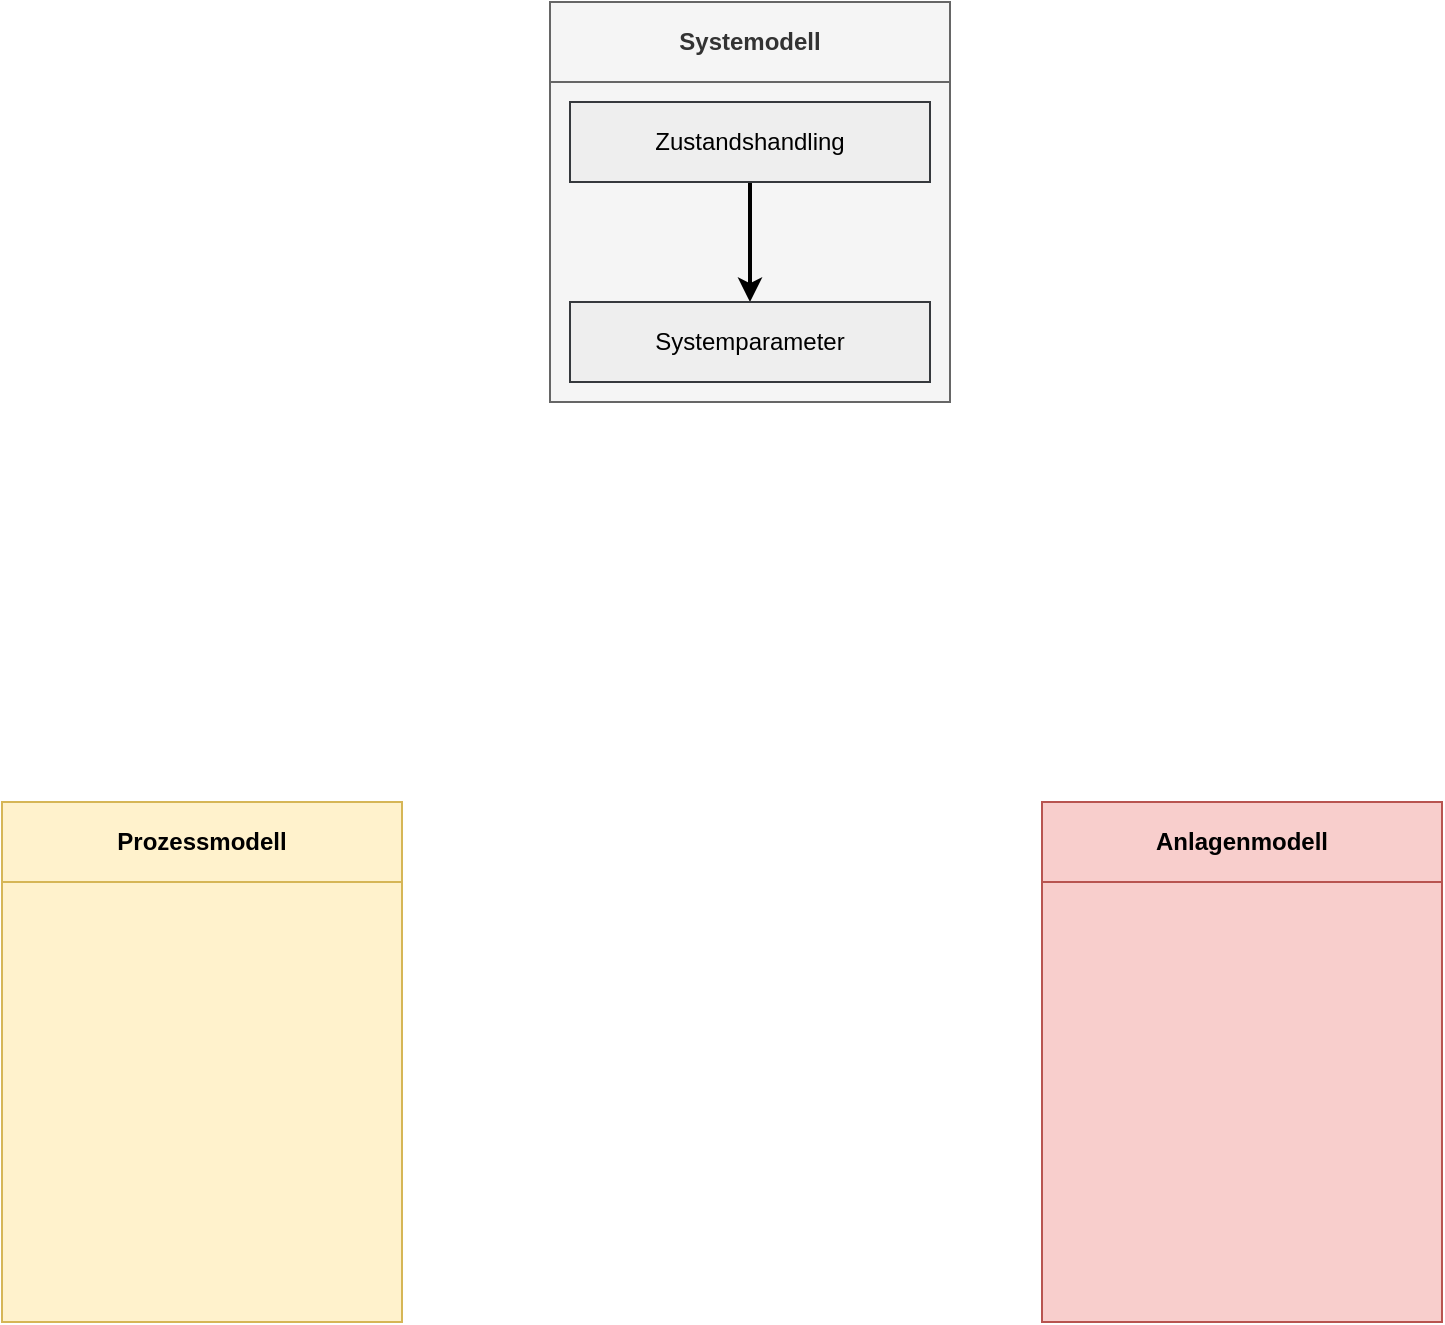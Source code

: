 <mxfile version="24.8.4">
  <diagram name="Seite-1" id="JZE-j0ySYSTVYVJQUtbw">
    <mxGraphModel dx="1688" dy="647" grid="1" gridSize="10" guides="1" tooltips="1" connect="1" arrows="1" fold="1" page="1" pageScale="1" pageWidth="827" pageHeight="1169" math="0" shadow="0">
      <root>
        <mxCell id="0" />
        <mxCell id="1" parent="0" />
        <mxCell id="J6w4nhRHNY1ot2__X1QR-3" value="" style="rounded=0;whiteSpace=wrap;html=1;fillColor=#fff2cc;strokeColor=#d6b656;" vertex="1" parent="1">
          <mxGeometry x="40" y="480" width="200" height="220" as="geometry" />
        </mxCell>
        <mxCell id="J6w4nhRHNY1ot2__X1QR-4" value="Prozessmodell" style="rounded=0;whiteSpace=wrap;html=1;fillColor=#fff2cc;strokeColor=#d6b656;fontStyle=1" vertex="1" parent="1">
          <mxGeometry x="40" y="440" width="200" height="40" as="geometry" />
        </mxCell>
        <mxCell id="J6w4nhRHNY1ot2__X1QR-5" value="" style="rounded=0;whiteSpace=wrap;html=1;fillColor=#f8cecc;strokeColor=#b85450;" vertex="1" parent="1">
          <mxGeometry x="560" y="480" width="200" height="220" as="geometry" />
        </mxCell>
        <mxCell id="J6w4nhRHNY1ot2__X1QR-6" value="Anlagenmodell" style="rounded=0;whiteSpace=wrap;html=1;fillColor=#f8cecc;strokeColor=#b85450;fontStyle=1" vertex="1" parent="1">
          <mxGeometry x="560" y="440" width="200" height="40" as="geometry" />
        </mxCell>
        <mxCell id="J6w4nhRHNY1ot2__X1QR-7" value="" style="rounded=0;whiteSpace=wrap;html=1;fillColor=#f5f5f5;strokeColor=#666666;fontColor=#333333;" vertex="1" parent="1">
          <mxGeometry x="314" y="80" width="200" height="160" as="geometry" />
        </mxCell>
        <mxCell id="J6w4nhRHNY1ot2__X1QR-8" value="Systemodell" style="rounded=0;whiteSpace=wrap;html=1;fillColor=#f5f5f5;strokeColor=#666666;fontStyle=1;fontColor=#333333;" vertex="1" parent="1">
          <mxGeometry x="314" y="40" width="200" height="40" as="geometry" />
        </mxCell>
        <mxCell id="J6w4nhRHNY1ot2__X1QR-11" style="edgeStyle=orthogonalEdgeStyle;rounded=0;orthogonalLoop=1;jettySize=auto;html=1;entryX=0.5;entryY=0;entryDx=0;entryDy=0;strokeWidth=2;" edge="1" parent="1" source="J6w4nhRHNY1ot2__X1QR-9" target="J6w4nhRHNY1ot2__X1QR-10">
          <mxGeometry relative="1" as="geometry" />
        </mxCell>
        <mxCell id="J6w4nhRHNY1ot2__X1QR-9" value="Zustandshandling" style="rounded=0;whiteSpace=wrap;html=1;fillColor=#eeeeee;strokeColor=#36393d;" vertex="1" parent="1">
          <mxGeometry x="324" y="90" width="180" height="40" as="geometry" />
        </mxCell>
        <mxCell id="J6w4nhRHNY1ot2__X1QR-10" value="Systemparameter" style="rounded=0;whiteSpace=wrap;html=1;fillColor=#eeeeee;strokeColor=#36393d;" vertex="1" parent="1">
          <mxGeometry x="324" y="190" width="180" height="40" as="geometry" />
        </mxCell>
      </root>
    </mxGraphModel>
  </diagram>
</mxfile>
